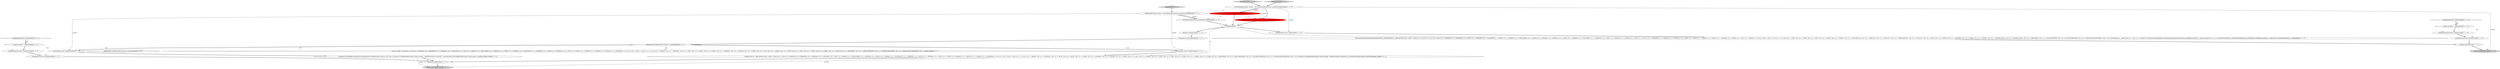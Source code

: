 digraph {
23 [style = filled, label = "tableIdentifier['0', '0', '1']", fillcolor = lightgray, shape = diamond image = "AAA0AAABBB3BBB"];
27 [style = filled, label = "getInterpreter().adaptivePredict(_input,95,_ctx)@@@9@@@['0', '0', '1']", fillcolor = white, shape = diamond image = "AAA0AAABBB3BBB"];
2 [style = filled, label = "_errHandler.recover(this,re)@@@52@@@['1', '1', '0']", fillcolor = white, shape = ellipse image = "AAA0AAABBB1BBB"];
1 [style = filled, label = "{exitRule()}@@@54@@@['1', '1', '0']", fillcolor = white, shape = ellipse image = "AAA0AAABBB1BBB"];
29 [style = filled, label = "_errHandler.sync(this)@@@8@@@['0', '0', '1']", fillcolor = white, shape = ellipse image = "AAA0AAABBB3BBB"];
20 [style = filled, label = "(((_la) & ~0x3f) == 0 && ((1L << _la) & ((1L << ANALYZE) | (1L << ANALYZED) | (1L << CATALOGS) | (1L << COLUMNS) | (1L << DAY) | (1L << DEBUG) | (1L << EXECUTABLE) | (1L << EXPLAIN) | (1L << FIRST) | (1L << FORMAT) | (1L << FUNCTIONS) | (1L << GRAPHVIZ) | (1L << HOUR) | (1L << INTERVAL) | (1L << LAST) | (1L << LIMIT) | (1L << MAPPED) | (1L << MINUTE) | (1L << MONTH) | (1L << OPTIMIZED))) != 0) || ((((_la - 65)) & ~0x3f) == 0 && ((1L << (_la - 65)) & ((1L << (PARSED - 65)) | (1L << (PHYSICAL - 65)) | (1L << (PLAN - 65)) | (1L << (RLIKE - 65)) | (1L << (QUERY - 65)) | (1L << (SCHEMAS - 65)) | (1L << (SECOND - 65)) | (1L << (SHOW - 65)) | (1L << (SYS - 65)) | (1L << (TABLES - 65)) | (1L << (TEXT - 65)) | (1L << (TYPE - 65)) | (1L << (TYPES - 65)) | (1L << (VERIFY - 65)) | (1L << (YEAR - 65)) | (1L << (IDENTIFIER - 65)) | (1L << (DIGIT_IDENTIFIER - 65)) | (1L << (QUOTED_IDENTIFIER - 65)) | (1L << (BACKQUOTED_IDENTIFIER - 65)))) != 0)@@@14@@@['0', '0', '1']", fillcolor = white, shape = diamond image = "AAA0AAABBB3BBB"];
14 [style = filled, label = "enterRule(_localctx,96,RULE_tableIdentifier)@@@4@@@['0', '0', '1']", fillcolor = white, shape = ellipse image = "AAA0AAABBB3BBB"];
21 [style = filled, label = "getInterpreter().adaptivePredict(_input,94,_ctx)@@@30@@@['0', '0', '1']", fillcolor = white, shape = diamond image = "AAA0AAABBB3BBB"];
11 [style = filled, label = "functionTemplate['1', '0', '0']", fillcolor = lightgray, shape = diamond image = "AAA0AAABBB1BBB"];
26 [style = filled, label = "enterOuterAlt(_localctx,2)@@@26@@@['0', '0', '1']", fillcolor = white, shape = ellipse image = "AAA0AAABBB3BBB"];
16 [style = filled, label = "{exitRule()}@@@50@@@['0', '0', '1']", fillcolor = white, shape = ellipse image = "AAA0AAABBB3BBB"];
9 [style = filled, label = "FunctionTemplateContext _localctx = new FunctionTemplateContext(_ctx,getState())@@@3@@@['1', '1', '0']", fillcolor = white, shape = ellipse image = "AAA0AAABBB1BBB"];
24 [style = filled, label = "_localctx.exception = re@@@46@@@['0', '0', '1']", fillcolor = white, shape = ellipse image = "AAA0AAABBB3BBB"];
4 [style = filled, label = "return _localctx@@@57@@@['1', '1', '0']", fillcolor = lightgray, shape = ellipse image = "AAA0AAABBB1BBB"];
13 [style = filled, label = "functionTemplate['0', '1', '0']", fillcolor = lightgray, shape = diamond image = "AAA0AAABBB2BBB"];
6 [style = filled, label = "{setState(623)functionName()setState(624)match(T__0)setState(636)_la = _input.LA(1)if ((((_la) & ~0x3f) == 0 && ((1L << _la) & ((1L << T__0) | (1L << ALL) | (1L << ANALYZE) | (1L << ANALYZED) | (1L << CAST) | (1L << CATALOGS) | (1L << COLUMNS) | (1L << DEBUG) | (1L << DISTINCT) | (1L << EXECUTABLE) | (1L << EXISTS) | (1L << EXPLAIN) | (1L << EXTRACT) | (1L << FALSE) | (1L << FORMAT) | (1L << FUNCTIONS) | (1L << GRAPHVIZ) | (1L << LEFT) | (1L << MAPPED) | (1L << MATCH) | (1L << NOT) | (1L << NULL) | (1L << OPTIMIZED) | (1L << PARSED) | (1L << PHYSICAL) | (1L << PLAN) | (1L << RIGHT) | (1L << RLIKE) | (1L << QUERY) | (1L << SCHEMAS) | (1L << SHOW) | (1L << SYS) | (1L << TABLES))) != 0) || ((((_la - 64)) & ~0x3f) == 0 && ((1L << (_la - 64)) & ((1L << (TEXT - 64)) | (1L << (TRUE - 64)) | (1L << (TYPE - 64)) | (1L << (TYPES - 64)) | (1L << (VERIFY - 64)) | (1L << (FUNCTION_ESC - 64)) | (1L << (DATE_ESC - 64)) | (1L << (TIME_ESC - 64)) | (1L << (TIMESTAMP_ESC - 64)) | (1L << (GUID_ESC - 64)) | (1L << (PLUS - 64)) | (1L << (MINUS - 64)) | (1L << (ASTERISK - 64)) | (1L << (PARAM - 64)) | (1L << (STRING - 64)) | (1L << (INTEGER_VALUE - 64)) | (1L << (DECIMAL_VALUE - 64)) | (1L << (IDENTIFIER - 64)) | (1L << (DIGIT_IDENTIFIER - 64)) | (1L << (QUOTED_IDENTIFIER - 64)) | (1L << (BACKQUOTED_IDENTIFIER - 64)))) != 0)) {{setState(626)_la = _input.LA(1)if (_la == ALL || _la == DISTINCT) {{setState(625)setQuantifier()}}setState(628)expression()setState(633)_errHandler.sync(this)_la = _input.LA(1)while (_la == T__2) {{{setState(629)match(T__2)setState(630)expression()}}setState(635)_errHandler.sync(this)_la = _input.LA(1)}}}setState(638)match(T__1)}@@@8@@@['1', '1', '0']", fillcolor = white, shape = ellipse image = "AAA0AAABBB1BBB"];
5 [style = filled, label = "_errHandler.reportError(this,re)@@@51@@@['1', '1', '0']", fillcolor = white, shape = ellipse image = "AAA0AAABBB1BBB"];
10 [style = filled, label = "enterRule(_localctx,68,RULE_functionTemplate)@@@4@@@['1', '0', '0']", fillcolor = red, shape = ellipse image = "AAA1AAABBB1BBB"];
17 [style = filled, label = "TableIdentifierContext _localctx = new TableIdentifierContext(_ctx,getState())@@@3@@@['0', '0', '1']", fillcolor = white, shape = ellipse image = "AAA0AAABBB3BBB"];
7 [style = filled, label = "RecognitionException re@@@49@@@['1', '1', '0']", fillcolor = white, shape = diamond image = "AAA0AAABBB1BBB"];
8 [style = filled, label = "_localctx.exception = re@@@50@@@['1', '1', '0']", fillcolor = white, shape = ellipse image = "AAA0AAABBB1BBB"];
22 [style = filled, label = "RecognitionException re@@@45@@@['0', '0', '1']", fillcolor = white, shape = diamond image = "AAA0AAABBB3BBB"];
12 [style = filled, label = "enterRule(_localctx,70,RULE_functionTemplate)@@@4@@@['0', '1', '0']", fillcolor = red, shape = ellipse image = "AAA1AAABBB2BBB"];
31 [style = filled, label = "setState(737)@@@7@@@['0', '0', '1']", fillcolor = white, shape = ellipse image = "AAA0AAABBB3BBB"];
28 [style = filled, label = "_errHandler.recover(this,re)@@@48@@@['0', '0', '1']", fillcolor = white, shape = ellipse image = "AAA0AAABBB3BBB"];
25 [style = filled, label = "{setState(728)_la = _input.LA(1)if ((((_la) & ~0x3f) == 0 && ((1L << _la) & ((1L << ANALYZE) | (1L << ANALYZED) | (1L << CATALOGS) | (1L << COLUMNS) | (1L << DAY) | (1L << DEBUG) | (1L << EXECUTABLE) | (1L << EXPLAIN) | (1L << FIRST) | (1L << FORMAT) | (1L << FUNCTIONS) | (1L << GRAPHVIZ) | (1L << HOUR) | (1L << INTERVAL) | (1L << LAST) | (1L << LIMIT) | (1L << MAPPED) | (1L << MINUTE) | (1L << MONTH) | (1L << OPTIMIZED))) != 0) || ((((_la - 65)) & ~0x3f) == 0 && ((1L << (_la - 65)) & ((1L << (PARSED - 65)) | (1L << (PHYSICAL - 65)) | (1L << (PLAN - 65)) | (1L << (RLIKE - 65)) | (1L << (QUERY - 65)) | (1L << (SCHEMAS - 65)) | (1L << (SECOND - 65)) | (1L << (SHOW - 65)) | (1L << (SYS - 65)) | (1L << (TABLES - 65)) | (1L << (TEXT - 65)) | (1L << (TYPE - 65)) | (1L << (TYPES - 65)) | (1L << (VERIFY - 65)) | (1L << (YEAR - 65)) | (1L << (IDENTIFIER - 65)) | (1L << (DIGIT_IDENTIFIER - 65)) | (1L << (QUOTED_IDENTIFIER - 65)) | (1L << (BACKQUOTED_IDENTIFIER - 65)))) != 0)) {{setState(725)((TableIdentifierContext)_localctx).catalog = identifier()setState(726)match(T__3)}}setState(730)match(TABLE_IDENTIFIER)}@@@11@@@['0', '0', '1']", fillcolor = white, shape = ellipse image = "AAA0AAABBB3BBB"];
18 [style = filled, label = "enterOuterAlt(_localctx,1)@@@10@@@['0', '0', '1']", fillcolor = white, shape = ellipse image = "AAA0AAABBB3BBB"];
0 [style = filled, label = "int _la@@@5@@@['1', '1', '1']", fillcolor = white, shape = ellipse image = "AAA0AAABBB1BBB"];
19 [style = filled, label = "_errHandler.reportError(this,re)@@@47@@@['0', '0', '1']", fillcolor = white, shape = ellipse image = "AAA0AAABBB3BBB"];
3 [style = filled, label = "enterOuterAlt(_localctx,1)@@@7@@@['1', '1', '0']", fillcolor = white, shape = ellipse image = "AAA0AAABBB1BBB"];
15 [style = filled, label = "{setState(734)_errHandler.sync(this)switch (getInterpreter().adaptivePredict(_input,94,_ctx)) {case 1:{setState(731)((TableIdentifierContext)_localctx).catalog = identifier()setState(732)match(T__3)}breaksetState(736)((TableIdentifierContext)_localctx).name = identifier()}@@@27@@@['0', '0', '1']", fillcolor = white, shape = ellipse image = "AAA0AAABBB3BBB"];
30 [style = filled, label = "return _localctx@@@53@@@['0', '0', '1']", fillcolor = lightgray, shape = ellipse image = "AAA0AAABBB3BBB"];
0->3 [style = bold, label=""];
7->2 [style = dotted, label="true"];
27->18 [style = bold, label=""];
1->4 [style = bold, label=""];
22->19 [style = dotted, label="true"];
24->19 [style = bold, label=""];
17->18 [style = solid, label="_localctx"];
2->1 [style = bold, label=""];
27->26 [style = dotted, label="true"];
15->30 [style = solid, label="_localctx"];
10->12 [style = dashed, label="0"];
22->28 [style = dotted, label="true"];
3->6 [style = bold, label=""];
31->29 [style = bold, label=""];
22->24 [style = dotted, label="true"];
9->10 [style = bold, label=""];
27->21 [style = dotted, label="true"];
7->8 [style = bold, label=""];
11->9 [style = bold, label=""];
12->0 [style = bold, label=""];
25->16 [style = bold, label=""];
15->16 [style = bold, label=""];
28->16 [style = bold, label=""];
17->26 [style = solid, label="_localctx"];
7->5 [style = dotted, label="true"];
6->1 [style = bold, label=""];
29->27 [style = bold, label=""];
25->30 [style = solid, label="_localctx"];
5->2 [style = bold, label=""];
9->4 [style = solid, label="_localctx"];
9->12 [style = solid, label="_localctx"];
0->25 [style = solid, label="_la"];
8->5 [style = bold, label=""];
14->0 [style = bold, label=""];
17->14 [style = bold, label=""];
27->20 [style = dotted, label="true"];
9->17 [style = dashed, label="0"];
16->30 [style = bold, label=""];
10->0 [style = bold, label=""];
26->15 [style = bold, label=""];
18->25 [style = bold, label=""];
9->10 [style = solid, label="_localctx"];
23->17 [style = bold, label=""];
9->3 [style = solid, label="_localctx"];
0->6 [style = solid, label="_la"];
9->12 [style = bold, label=""];
13->9 [style = bold, label=""];
22->24 [style = bold, label=""];
19->28 [style = bold, label=""];
7->8 [style = dotted, label="true"];
27->18 [style = dotted, label="true"];
10->14 [style = dashed, label="0"];
17->14 [style = solid, label="_localctx"];
0->31 [style = bold, label=""];
27->26 [style = bold, label=""];
}
